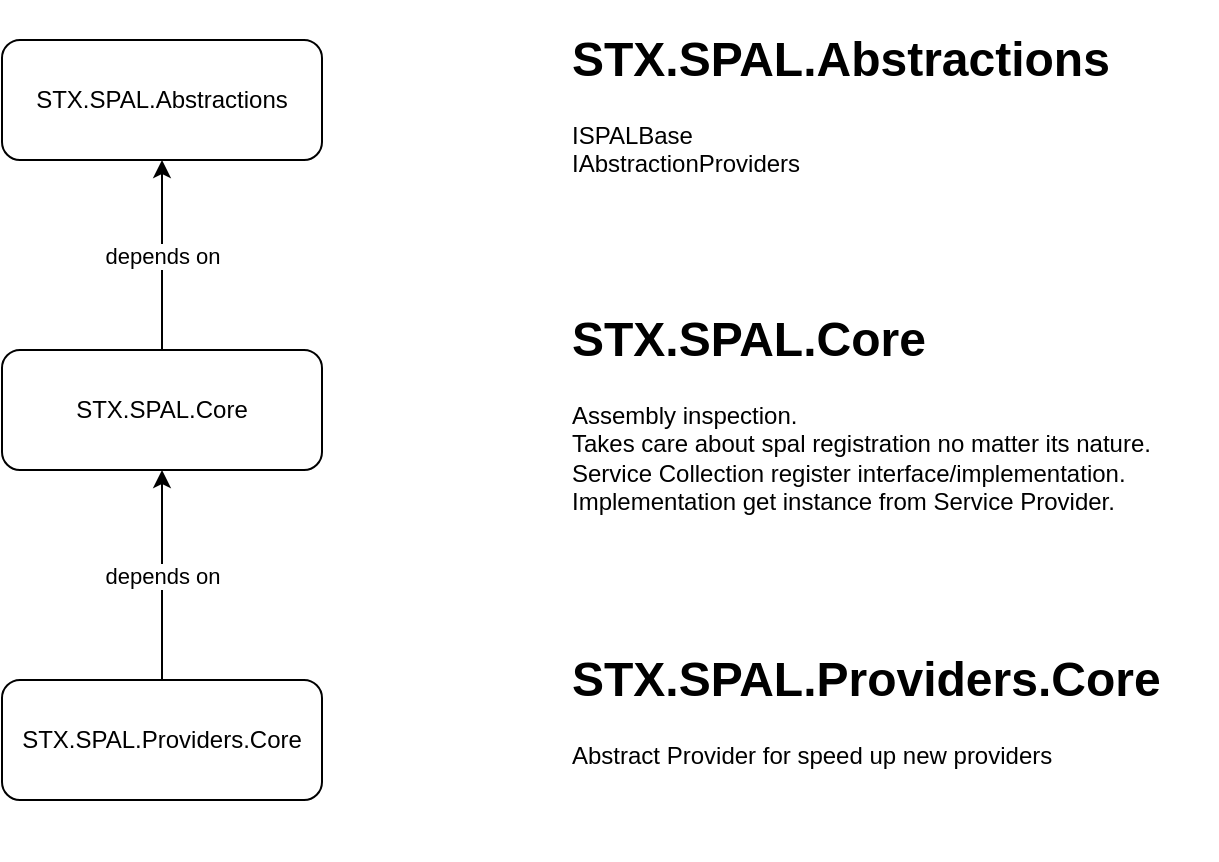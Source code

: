 <mxfile version="20.7.4" type="device" pages="3"><diagram id="_34yG7JxggFBg-us8gTY" name="Overview"><mxGraphModel dx="1434" dy="884" grid="1" gridSize="10" guides="1" tooltips="1" connect="1" arrows="1" fold="1" page="1" pageScale="1" pageWidth="1100" pageHeight="850" math="0" shadow="0"><root><mxCell id="0"/><mxCell id="1" parent="0"/><mxCell id="mgkZHkw_QymkcbSYC0g8-1" value="STX.SPAL.Core" style="rounded=1;whiteSpace=wrap;html=1;" vertex="1" parent="1"><mxGeometry x="240" y="265" width="160" height="60" as="geometry"/></mxCell><mxCell id="mgkZHkw_QymkcbSYC0g8-2" value="STX.SPAL.Abstractions" style="rounded=1;whiteSpace=wrap;html=1;" vertex="1" parent="1"><mxGeometry x="240" y="110" width="160" height="60" as="geometry"/></mxCell><mxCell id="mgkZHkw_QymkcbSYC0g8-3" value="depends on" style="edgeStyle=none;rounded=0;orthogonalLoop=1;jettySize=auto;html=1;exitX=0.5;exitY=0;exitDx=0;exitDy=0;" edge="1" parent="1" source="mgkZHkw_QymkcbSYC0g8-1" target="mgkZHkw_QymkcbSYC0g8-2"><mxGeometry relative="1" as="geometry"><mxPoint x="200.005" y="140" as="sourcePoint"/><mxPoint x="406.255" y="-40" as="targetPoint"/></mxGeometry></mxCell><mxCell id="LTjw1KPAwMrm34DGQnLU-1" value="STX.SPAL.Providers.Core" style="rounded=1;whiteSpace=wrap;html=1;" vertex="1" parent="1"><mxGeometry x="240" y="430" width="160" height="60" as="geometry"/></mxCell><mxCell id="LTjw1KPAwMrm34DGQnLU-2" value="depends on" style="edgeStyle=none;rounded=0;orthogonalLoop=1;jettySize=auto;html=1;exitX=0.5;exitY=0;exitDx=0;exitDy=0;entryX=0.5;entryY=1;entryDx=0;entryDy=0;" edge="1" parent="1" source="LTjw1KPAwMrm34DGQnLU-1" target="mgkZHkw_QymkcbSYC0g8-1"><mxGeometry relative="1" as="geometry"><mxPoint x="160" y="190" as="sourcePoint"/><mxPoint x="150" y="240" as="targetPoint"/></mxGeometry></mxCell><mxCell id="LTjw1KPAwMrm34DGQnLU-3" value="&lt;h1&gt;STX.SPAL.Core&lt;/h1&gt;&lt;div&gt;Assembly inspection.&lt;br&gt;Takes care about spal registration no matter its nature.&lt;br&gt;Service Collection register interface/implementation.&lt;br&gt;Implementation get instance from Service Provider.&lt;br&gt;&lt;br&gt;&lt;/div&gt;" style="text;html=1;spacing=5;spacingTop=-20;whiteSpace=wrap;overflow=hidden;rounded=0;" vertex="1" parent="1"><mxGeometry x="520" y="240" width="325" height="110" as="geometry"/></mxCell><mxCell id="LTjw1KPAwMrm34DGQnLU-4" value="&lt;h1&gt;STX.SPAL.Abstractions&lt;/h1&gt;&lt;div&gt;ISPALBase&lt;br&gt;IAbstractionProviders&lt;br&gt;&lt;br&gt;&lt;/div&gt;" style="text;html=1;spacing=5;spacingTop=-20;whiteSpace=wrap;overflow=hidden;rounded=0;" vertex="1" parent="1"><mxGeometry x="520" y="100" width="327.5" height="80" as="geometry"/></mxCell><mxCell id="LTjw1KPAwMrm34DGQnLU-5" value="&lt;h1&gt;STX.SPAL.Providers.Core&lt;/h1&gt;&lt;div&gt;Abstract Provider for speed up new providers&lt;br&gt;&lt;br&gt;&lt;/div&gt;" style="text;html=1;spacing=5;spacingTop=-20;whiteSpace=wrap;overflow=hidden;rounded=0;" vertex="1" parent="1"><mxGeometry x="520" y="410" width="325" height="110" as="geometry"/></mxCell></root></mxGraphModel></diagram><diagram id="ao3lsTlHmkKDLX4MAcdh" name="STX.SPAL.Core"><mxGraphModel dx="1434" dy="884" grid="1" gridSize="10" guides="1" tooltips="1" connect="1" arrows="1" fold="1" page="1" pageScale="1" pageWidth="1100" pageHeight="850" math="0" shadow="0"><root><mxCell id="0"/><mxCell id="1" parent="0"/><mxCell id="F207dJWPYcIDguOuoq3Q-1" value="Assembly&lt;br&gt;Broker" style="rounded=1;whiteSpace=wrap;html=1;" vertex="1" parent="1"><mxGeometry x="820" y="230" width="100" height="60" as="geometry"/></mxCell><mxCell id="F207dJWPYcIDguOuoq3Q-2" value="" style="edgeStyle=orthogonalEdgeStyle;rounded=0;orthogonalLoop=1;jettySize=auto;html=1;" edge="1" parent="1" source="F207dJWPYcIDguOuoq3Q-3" target="F207dJWPYcIDguOuoq3Q-1"><mxGeometry relative="1" as="geometry"/></mxCell><mxCell id="F207dJWPYcIDguOuoq3Q-3" value="Assembly&lt;br&gt;Foundation&lt;br&gt;Service" style="rounded=1;whiteSpace=wrap;html=1;" vertex="1" parent="1"><mxGeometry x="670" y="230" width="110" height="60" as="geometry"/></mxCell><mxCell id="F207dJWPYcIDguOuoq3Q-4" value="" style="edgeStyle=orthogonalEdgeStyle;rounded=0;orthogonalLoop=1;jettySize=auto;html=1;" edge="1" parent="1" source="F207dJWPYcIDguOuoq3Q-5" target="F207dJWPYcIDguOuoq3Q-3"><mxGeometry relative="1" as="geometry"/></mxCell><mxCell id="F207dJWPYcIDguOuoq3Q-5" value="Assembly&lt;br&gt;Processing&lt;br&gt;Service" style="rounded=1;whiteSpace=wrap;html=1;" vertex="1" parent="1"><mxGeometry x="530" y="230" width="100" height="60" as="geometry"/></mxCell><mxCell id="F207dJWPYcIDguOuoq3Q-6" style="edgeStyle=orthogonalEdgeStyle;rounded=0;orthogonalLoop=1;jettySize=auto;html=1;entryX=0;entryY=0.5;entryDx=0;entryDy=0;" edge="1" parent="1" source="F207dJWPYcIDguOuoq3Q-7" target="F207dJWPYcIDguOuoq3Q-11"><mxGeometry relative="1" as="geometry"><mxPoint x="170" y="415" as="targetPoint"/></mxGeometry></mxCell><mxCell id="F207dJWPYcIDguOuoq3Q-7" value="SPAL&lt;br&gt;Extensions" style="rounded=1;whiteSpace=wrap;html=1;" vertex="1" parent="1"><mxGeometry x="170" y="300" width="90" height="60" as="geometry"/></mxCell><mxCell id="F207dJWPYcIDguOuoq3Q-8" style="edgeStyle=orthogonalEdgeStyle;rounded=0;orthogonalLoop=1;jettySize=auto;html=1;entryX=0;entryY=0.5;entryDx=0;entryDy=0;" edge="1" parent="1" source="F207dJWPYcIDguOuoq3Q-11" target="F207dJWPYcIDguOuoq3Q-15"><mxGeometry relative="1" as="geometry"/></mxCell><mxCell id="F207dJWPYcIDguOuoq3Q-9" style="edgeStyle=orthogonalEdgeStyle;rounded=0;orthogonalLoop=1;jettySize=auto;html=1;entryX=0;entryY=0.5;entryDx=0;entryDy=0;" edge="1" parent="1" source="F207dJWPYcIDguOuoq3Q-11" target="F207dJWPYcIDguOuoq3Q-5"><mxGeometry relative="1" as="geometry"/></mxCell><mxCell id="F207dJWPYcIDguOuoq3Q-10" style="edgeStyle=orthogonalEdgeStyle;rounded=0;orthogonalLoop=1;jettySize=auto;html=1;entryX=0;entryY=0.5;entryDx=0;entryDy=0;" edge="1" parent="1" source="F207dJWPYcIDguOuoq3Q-11" target="F207dJWPYcIDguOuoq3Q-19"><mxGeometry relative="1" as="geometry"/></mxCell><mxCell id="F207dJWPYcIDguOuoq3Q-11" value="SPAL&lt;br&gt;Orchestration&lt;br&gt;Service" style="rounded=1;whiteSpace=wrap;html=1;" vertex="1" parent="1"><mxGeometry x="330" y="300" width="110" height="60" as="geometry"/></mxCell><mxCell id="F207dJWPYcIDguOuoq3Q-12" style="edgeStyle=orthogonalEdgeStyle;rounded=0;orthogonalLoop=1;jettySize=auto;html=1;entryX=0;entryY=0.5;entryDx=0;entryDy=0;" edge="1" parent="1" source="F207dJWPYcIDguOuoq3Q-13" target="F207dJWPYcIDguOuoq3Q-20"><mxGeometry relative="1" as="geometry"/></mxCell><mxCell id="F207dJWPYcIDguOuoq3Q-13" value="Service Provider&lt;br&gt;Foundation&lt;br&gt;Service" style="rounded=1;whiteSpace=wrap;html=1;" vertex="1" parent="1"><mxGeometry x="670" y="370" width="110" height="60" as="geometry"/></mxCell><mxCell id="F207dJWPYcIDguOuoq3Q-14" value="" style="edgeStyle=orthogonalEdgeStyle;rounded=0;orthogonalLoop=1;jettySize=auto;html=1;" edge="1" parent="1" source="F207dJWPYcIDguOuoq3Q-15" target="F207dJWPYcIDguOuoq3Q-13"><mxGeometry relative="1" as="geometry"/></mxCell><mxCell id="F207dJWPYcIDguOuoq3Q-15" value="Service Provider&lt;br&gt;Processing&lt;br&gt;Service" style="rounded=1;whiteSpace=wrap;html=1;" vertex="1" parent="1"><mxGeometry x="530" y="370" width="100" height="60" as="geometry"/></mxCell><mxCell id="F207dJWPYcIDguOuoq3Q-16" style="edgeStyle=orthogonalEdgeStyle;rounded=0;orthogonalLoop=1;jettySize=auto;html=1;entryX=0;entryY=0.5;entryDx=0;entryDy=0;" edge="1" parent="1" source="F207dJWPYcIDguOuoq3Q-17" target="F207dJWPYcIDguOuoq3Q-20"><mxGeometry relative="1" as="geometry"/></mxCell><mxCell id="F207dJWPYcIDguOuoq3Q-17" value="Service Collection&lt;br&gt;Foundation&lt;br&gt;Service" style="rounded=1;whiteSpace=wrap;html=1;" vertex="1" parent="1"><mxGeometry x="670" y="300" width="110" height="60" as="geometry"/></mxCell><mxCell id="F207dJWPYcIDguOuoq3Q-18" value="" style="edgeStyle=orthogonalEdgeStyle;rounded=0;orthogonalLoop=1;jettySize=auto;html=1;" edge="1" parent="1" source="F207dJWPYcIDguOuoq3Q-19" target="F207dJWPYcIDguOuoq3Q-17"><mxGeometry relative="1" as="geometry"/></mxCell><mxCell id="F207dJWPYcIDguOuoq3Q-19" value="Service Collection&lt;br&gt;Processing&lt;br&gt;Service" style="rounded=1;whiteSpace=wrap;html=1;" vertex="1" parent="1"><mxGeometry x="530" y="300" width="100" height="60" as="geometry"/></mxCell><mxCell id="F207dJWPYcIDguOuoq3Q-20" value="Dependency&lt;br&gt;Injection&lt;br&gt;Broker" style="rounded=1;whiteSpace=wrap;html=1;" vertex="1" parent="1"><mxGeometry x="820" y="330" width="100" height="60" as="geometry"/></mxCell></root></mxGraphModel></diagram><diagram id="XsMXoGCUdcZDYHn8Pe-K" name="STX.SPAL.Providers.Core"><mxGraphModel dx="1434" dy="884" grid="1" gridSize="10" guides="1" tooltips="1" connect="1" arrows="1" fold="1" page="1" pageScale="1" pageWidth="1100" pageHeight="850" math="0" shadow="0"><root><mxCell id="0"/><mxCell id="1" parent="0"/></root></mxGraphModel></diagram></mxfile>